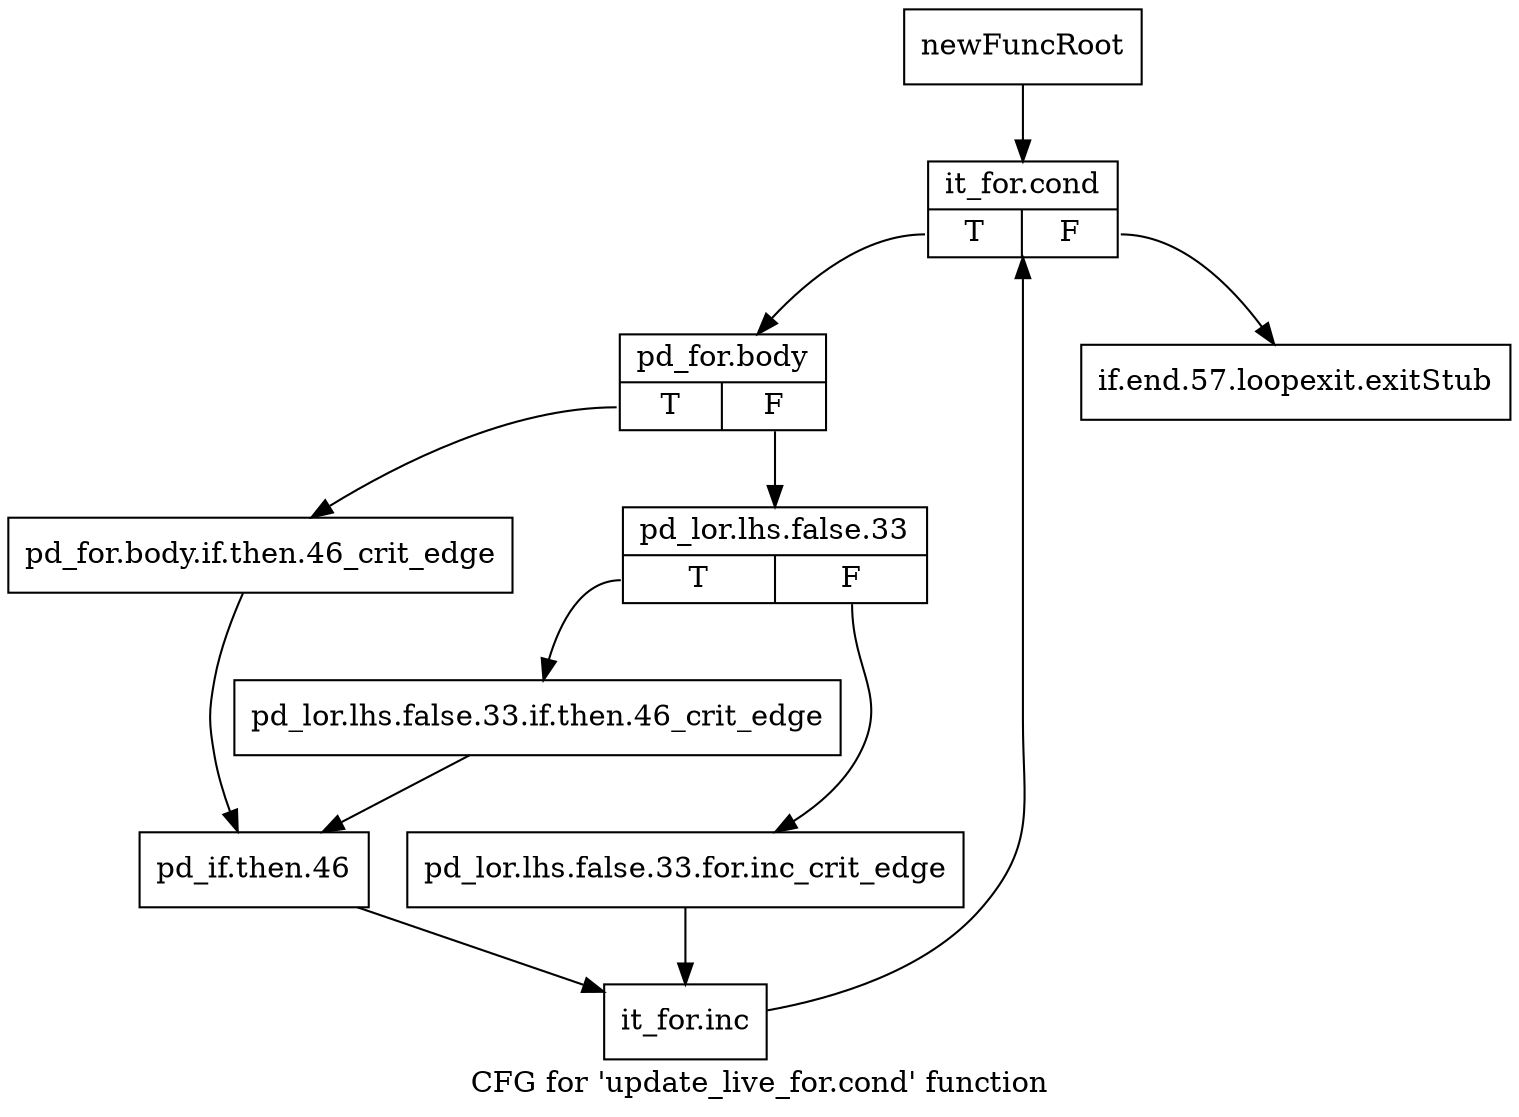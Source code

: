 digraph "CFG for 'update_live_for.cond' function" {
	label="CFG for 'update_live_for.cond' function";

	Node0xc21a940 [shape=record,label="{newFuncRoot}"];
	Node0xc21a940 -> Node0xc21ae50;
	Node0xc21ae00 [shape=record,label="{if.end.57.loopexit.exitStub}"];
	Node0xc21ae50 [shape=record,label="{it_for.cond|{<s0>T|<s1>F}}"];
	Node0xc21ae50:s0 -> Node0xc21aea0;
	Node0xc21ae50:s1 -> Node0xc21ae00;
	Node0xc21aea0 [shape=record,label="{pd_for.body|{<s0>T|<s1>F}}"];
	Node0xc21aea0:s0 -> Node0xc21afe0;
	Node0xc21aea0:s1 -> Node0xc21aef0;
	Node0xc21aef0 [shape=record,label="{pd_lor.lhs.false.33|{<s0>T|<s1>F}}"];
	Node0xc21aef0:s0 -> Node0xc21af90;
	Node0xc21aef0:s1 -> Node0xc21af40;
	Node0xc21af40 [shape=record,label="{pd_lor.lhs.false.33.for.inc_crit_edge}"];
	Node0xc21af40 -> Node0xc21b080;
	Node0xc21af90 [shape=record,label="{pd_lor.lhs.false.33.if.then.46_crit_edge}"];
	Node0xc21af90 -> Node0xc21b030;
	Node0xc21afe0 [shape=record,label="{pd_for.body.if.then.46_crit_edge}"];
	Node0xc21afe0 -> Node0xc21b030;
	Node0xc21b030 [shape=record,label="{pd_if.then.46}"];
	Node0xc21b030 -> Node0xc21b080;
	Node0xc21b080 [shape=record,label="{it_for.inc}"];
	Node0xc21b080 -> Node0xc21ae50;
}
